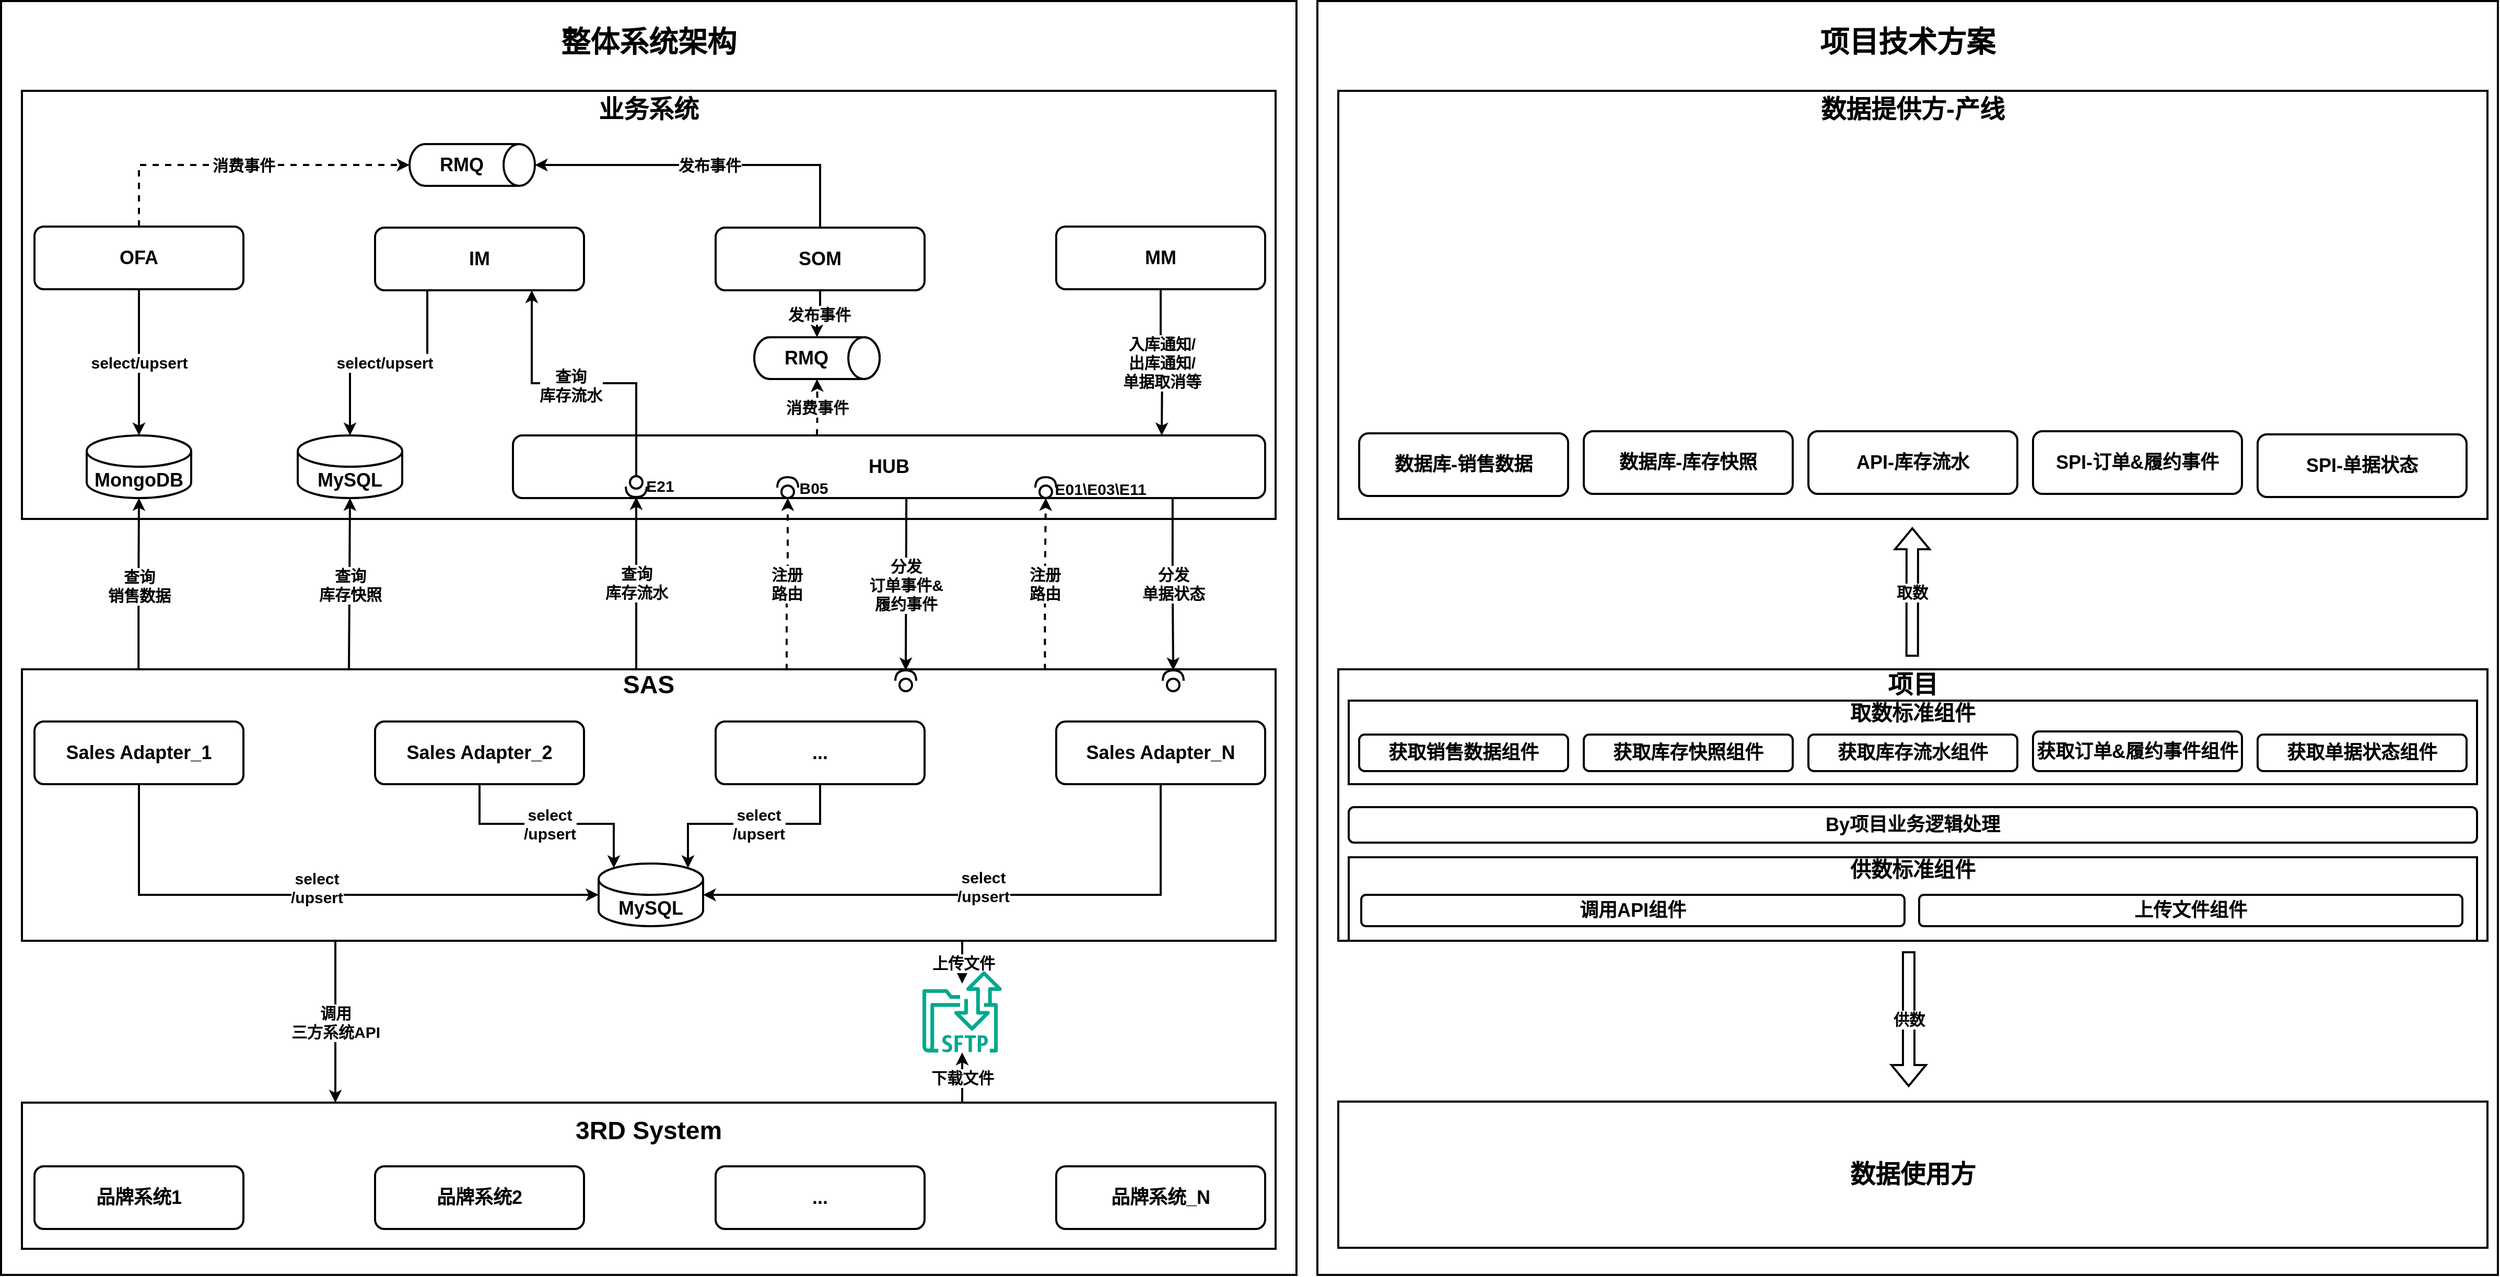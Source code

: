 <mxfile version="24.1.0" type="github">
  <diagram name="第 1 页" id="2zwWI6rYxvFrpTjRpGLl">
    <mxGraphModel dx="3695" dy="2677" grid="1" gridSize="10" guides="1" tooltips="1" connect="1" arrows="1" fold="1" page="1" pageScale="1" pageWidth="827" pageHeight="1169" math="0" shadow="0">
      <root>
        <mxCell id="0" />
        <mxCell id="1" parent="0" />
        <mxCell id="w1NT4D3f_hbIPWU9u6wB-99" value="&lt;div style=&quot;font-size: 28px;&quot;&gt;项目技术方案&lt;/div&gt;&lt;div style=&quot;font-size: 28px;&quot;&gt;&lt;br style=&quot;font-size: 28px;&quot;&gt;&lt;/div&gt;&lt;div style=&quot;font-size: 28px;&quot;&gt;&lt;br style=&quot;font-size: 28px;&quot;&gt;&lt;/div&gt;&lt;div style=&quot;font-size: 28px;&quot;&gt;&lt;br style=&quot;font-size: 28px;&quot;&gt;&lt;/div&gt;&lt;div style=&quot;font-size: 28px;&quot;&gt;&lt;br style=&quot;font-size: 28px;&quot;&gt;&lt;/div&gt;&lt;div style=&quot;font-size: 28px;&quot;&gt;&lt;br style=&quot;font-size: 28px;&quot;&gt;&lt;/div&gt;&lt;div style=&quot;font-size: 28px;&quot;&gt;&lt;br style=&quot;font-size: 28px;&quot;&gt;&lt;/div&gt;&lt;div style=&quot;font-size: 28px;&quot;&gt;&lt;br style=&quot;font-size: 28px;&quot;&gt;&lt;/div&gt;&lt;div style=&quot;font-size: 28px;&quot;&gt;&lt;br style=&quot;font-size: 28px;&quot;&gt;&lt;/div&gt;&lt;div style=&quot;font-size: 28px;&quot;&gt;&lt;br style=&quot;font-size: 28px;&quot;&gt;&lt;/div&gt;&lt;div style=&quot;font-size: 28px;&quot;&gt;&lt;br style=&quot;font-size: 28px;&quot;&gt;&lt;/div&gt;&lt;div style=&quot;font-size: 28px;&quot;&gt;&lt;br style=&quot;font-size: 28px;&quot;&gt;&lt;/div&gt;&lt;div style=&quot;font-size: 28px;&quot;&gt;&lt;br style=&quot;font-size: 28px;&quot;&gt;&lt;/div&gt;&lt;div style=&quot;font-size: 28px;&quot;&gt;&lt;br style=&quot;font-size: 28px;&quot;&gt;&lt;/div&gt;&lt;div style=&quot;font-size: 28px;&quot;&gt;&lt;br style=&quot;font-size: 28px;&quot;&gt;&lt;/div&gt;&lt;div style=&quot;font-size: 28px;&quot;&gt;&lt;br style=&quot;font-size: 28px;&quot;&gt;&lt;/div&gt;&lt;div style=&quot;font-size: 28px;&quot;&gt;&lt;br style=&quot;font-size: 28px;&quot;&gt;&lt;/div&gt;&lt;div style=&quot;font-size: 28px;&quot;&gt;&lt;br style=&quot;font-size: 28px;&quot;&gt;&lt;/div&gt;&lt;div style=&quot;font-size: 28px;&quot;&gt;&lt;br style=&quot;font-size: 28px;&quot;&gt;&lt;/div&gt;&lt;div style=&quot;font-size: 28px;&quot;&gt;&lt;br style=&quot;font-size: 28px;&quot;&gt;&lt;/div&gt;&lt;div style=&quot;font-size: 28px;&quot;&gt;&lt;br style=&quot;font-size: 28px;&quot;&gt;&lt;/div&gt;&lt;div style=&quot;font-size: 28px;&quot;&gt;&lt;br style=&quot;font-size: 28px;&quot;&gt;&lt;/div&gt;&lt;div style=&quot;font-size: 28px;&quot;&gt;&lt;br style=&quot;font-size: 28px;&quot;&gt;&lt;/div&gt;&lt;div style=&quot;font-size: 28px;&quot;&gt;&lt;br style=&quot;font-size: 28px;&quot;&gt;&lt;/div&gt;&lt;div style=&quot;font-size: 28px;&quot;&gt;&lt;br style=&quot;font-size: 28px;&quot;&gt;&lt;/div&gt;&lt;div style=&quot;font-size: 28px;&quot;&gt;&lt;br style=&quot;font-size: 28px;&quot;&gt;&lt;/div&gt;&lt;div style=&quot;font-size: 28px;&quot;&gt;&lt;br style=&quot;font-size: 28px;&quot;&gt;&lt;/div&gt;&lt;div style=&quot;font-size: 28px;&quot;&gt;&lt;br style=&quot;font-size: 28px;&quot;&gt;&lt;/div&gt;&lt;div style=&quot;font-size: 28px;&quot;&gt;&lt;br style=&quot;font-size: 28px;&quot;&gt;&lt;/div&gt;&lt;div style=&quot;font-size: 28px;&quot;&gt;&lt;br style=&quot;font-size: 28px;&quot;&gt;&lt;/div&gt;&lt;div style=&quot;font-size: 28px;&quot;&gt;&lt;br&gt;&lt;/div&gt;&lt;div style=&quot;font-size: 28px;&quot;&gt;&lt;br&gt;&lt;/div&gt;&lt;div style=&quot;font-size: 28px;&quot;&gt;&lt;br&gt;&lt;/div&gt;&lt;div style=&quot;font-size: 28px;&quot;&gt;&lt;br&gt;&lt;/div&gt;&lt;div style=&quot;font-size: 28px;&quot;&gt;&lt;br style=&quot;font-size: 28px;&quot;&gt;&lt;/div&gt;" style="rounded=0;whiteSpace=wrap;html=1;strokeWidth=2;fontSize=28;fontStyle=1" vertex="1" parent="1">
          <mxGeometry x="1240" y="-200" width="1130" height="1220" as="geometry" />
        </mxCell>
        <mxCell id="w1NT4D3f_hbIPWU9u6wB-98" value="&lt;div style=&quot;font-size: 28px;&quot;&gt;整体系统架构&lt;/div&gt;&lt;div style=&quot;font-size: 28px;&quot;&gt;&lt;br style=&quot;font-size: 28px;&quot;&gt;&lt;/div&gt;&lt;div style=&quot;font-size: 28px;&quot;&gt;&lt;br style=&quot;font-size: 28px;&quot;&gt;&lt;/div&gt;&lt;div style=&quot;font-size: 28px;&quot;&gt;&lt;br style=&quot;font-size: 28px;&quot;&gt;&lt;/div&gt;&lt;div style=&quot;font-size: 28px;&quot;&gt;&lt;br style=&quot;font-size: 28px;&quot;&gt;&lt;/div&gt;&lt;div style=&quot;font-size: 28px;&quot;&gt;&lt;br style=&quot;font-size: 28px;&quot;&gt;&lt;/div&gt;&lt;div style=&quot;font-size: 28px;&quot;&gt;&lt;br style=&quot;font-size: 28px;&quot;&gt;&lt;/div&gt;&lt;div style=&quot;font-size: 28px;&quot;&gt;&lt;br style=&quot;font-size: 28px;&quot;&gt;&lt;/div&gt;&lt;div style=&quot;font-size: 28px;&quot;&gt;&lt;br style=&quot;font-size: 28px;&quot;&gt;&lt;/div&gt;&lt;div style=&quot;font-size: 28px;&quot;&gt;&lt;br style=&quot;font-size: 28px;&quot;&gt;&lt;/div&gt;&lt;div style=&quot;font-size: 28px;&quot;&gt;&lt;br style=&quot;font-size: 28px;&quot;&gt;&lt;/div&gt;&lt;div style=&quot;font-size: 28px;&quot;&gt;&lt;br style=&quot;font-size: 28px;&quot;&gt;&lt;/div&gt;&lt;div style=&quot;font-size: 28px;&quot;&gt;&lt;br style=&quot;font-size: 28px;&quot;&gt;&lt;/div&gt;&lt;div style=&quot;font-size: 28px;&quot;&gt;&lt;br style=&quot;font-size: 28px;&quot;&gt;&lt;/div&gt;&lt;div style=&quot;font-size: 28px;&quot;&gt;&lt;br style=&quot;font-size: 28px;&quot;&gt;&lt;/div&gt;&lt;div style=&quot;font-size: 28px;&quot;&gt;&lt;br style=&quot;font-size: 28px;&quot;&gt;&lt;/div&gt;&lt;div style=&quot;font-size: 28px;&quot;&gt;&lt;br style=&quot;font-size: 28px;&quot;&gt;&lt;/div&gt;&lt;div style=&quot;font-size: 28px;&quot;&gt;&lt;br style=&quot;font-size: 28px;&quot;&gt;&lt;/div&gt;&lt;div style=&quot;font-size: 28px;&quot;&gt;&lt;br style=&quot;font-size: 28px;&quot;&gt;&lt;/div&gt;&lt;div style=&quot;font-size: 28px;&quot;&gt;&lt;br style=&quot;font-size: 28px;&quot;&gt;&lt;/div&gt;&lt;div style=&quot;font-size: 28px;&quot;&gt;&lt;br style=&quot;font-size: 28px;&quot;&gt;&lt;/div&gt;&lt;div style=&quot;font-size: 28px;&quot;&gt;&lt;br style=&quot;font-size: 28px;&quot;&gt;&lt;/div&gt;&lt;div style=&quot;font-size: 28px;&quot;&gt;&lt;br style=&quot;font-size: 28px;&quot;&gt;&lt;/div&gt;&lt;div style=&quot;font-size: 28px;&quot;&gt;&lt;br style=&quot;font-size: 28px;&quot;&gt;&lt;/div&gt;&lt;div style=&quot;font-size: 28px;&quot;&gt;&lt;br style=&quot;font-size: 28px;&quot;&gt;&lt;/div&gt;&lt;div style=&quot;font-size: 28px;&quot;&gt;&lt;br style=&quot;font-size: 28px;&quot;&gt;&lt;/div&gt;&lt;div style=&quot;font-size: 28px;&quot;&gt;&lt;br style=&quot;font-size: 28px;&quot;&gt;&lt;/div&gt;&lt;div style=&quot;font-size: 28px;&quot;&gt;&lt;br style=&quot;font-size: 28px;&quot;&gt;&lt;/div&gt;&lt;div style=&quot;font-size: 28px;&quot;&gt;&lt;br style=&quot;font-size: 28px;&quot;&gt;&lt;/div&gt;&lt;div style=&quot;font-size: 28px;&quot;&gt;&lt;br style=&quot;font-size: 28px;&quot;&gt;&lt;/div&gt;&lt;div style=&quot;font-size: 28px;&quot;&gt;&lt;br style=&quot;font-size: 28px;&quot;&gt;&lt;/div&gt;&lt;div style=&quot;font-size: 28px;&quot;&gt;&lt;br style=&quot;font-size: 28px;&quot;&gt;&lt;/div&gt;&lt;div style=&quot;font-size: 28px;&quot;&gt;&lt;br style=&quot;font-size: 28px;&quot;&gt;&lt;/div&gt;&lt;div style=&quot;font-size: 28px;&quot;&gt;&lt;br style=&quot;font-size: 28px;&quot;&gt;&lt;/div&gt;&lt;div style=&quot;font-size: 28px;&quot;&gt;&lt;br style=&quot;font-size: 28px;&quot;&gt;&lt;/div&gt;" style="rounded=0;whiteSpace=wrap;html=1;strokeWidth=2;fontSize=28;fontStyle=1" vertex="1" parent="1">
          <mxGeometry x="-20" y="-200" width="1240" height="1220" as="geometry" />
        </mxCell>
        <mxCell id="w1NT4D3f_hbIPWU9u6wB-74" value="&lt;div style=&quot;font-size: 24px;&quot;&gt;项目&lt;/div&gt;&lt;div style=&quot;font-size: 24px;&quot;&gt;&lt;br&gt;&lt;/div&gt;&lt;div style=&quot;font-size: 24px;&quot;&gt;&lt;br&gt;&lt;/div&gt;&lt;div style=&quot;font-size: 24px;&quot;&gt;&lt;br&gt;&lt;/div&gt;&lt;div style=&quot;font-size: 24px;&quot;&gt;&lt;br&gt;&lt;/div&gt;&lt;div style=&quot;font-size: 24px;&quot;&gt;&lt;br&gt;&lt;/div&gt;&lt;div style=&quot;font-size: 24px;&quot;&gt;&lt;br&gt;&lt;/div&gt;&lt;div style=&quot;font-size: 24px;&quot;&gt;&lt;br&gt;&lt;/div&gt;&lt;div style=&quot;font-size: 24px;&quot;&gt;&lt;br&gt;&lt;/div&gt;" style="rounded=0;whiteSpace=wrap;html=1;strokeWidth=2;fontSize=24;fontStyle=1" vertex="1" parent="1">
          <mxGeometry x="1260" y="440" width="1100" height="260" as="geometry" />
        </mxCell>
        <mxCell id="w1NT4D3f_hbIPWU9u6wB-97" value="&lt;div&gt;&lt;font style=&quot;font-size: 20px;&quot;&gt;供数标准组件&lt;/font&gt;&lt;/div&gt;&lt;div&gt;&lt;font style=&quot;font-size: 20px;&quot;&gt;&lt;br&gt;&lt;/font&gt;&lt;/div&gt;&lt;div&gt;&lt;font style=&quot;font-size: 20px;&quot;&gt;&lt;br&gt;&lt;/font&gt;&lt;/div&gt;" style="rounded=0;whiteSpace=wrap;html=1;strokeWidth=2;fontSize=24;fontStyle=1" vertex="1" parent="1">
          <mxGeometry x="1270" y="620" width="1080" height="80" as="geometry" />
        </mxCell>
        <mxCell id="w1NT4D3f_hbIPWU9u6wB-94" value="&lt;div&gt;&lt;font style=&quot;font-size: 20px;&quot;&gt;取数标准组件&lt;/font&gt;&lt;/div&gt;&lt;div&gt;&lt;font style=&quot;font-size: 20px;&quot;&gt;&lt;br&gt;&lt;/font&gt;&lt;/div&gt;&lt;div&gt;&lt;font style=&quot;font-size: 20px;&quot;&gt;&lt;br&gt;&lt;/font&gt;&lt;/div&gt;" style="rounded=0;whiteSpace=wrap;html=1;strokeWidth=2;fontSize=24;fontStyle=1" vertex="1" parent="1">
          <mxGeometry x="1270" y="470" width="1080" height="80" as="geometry" />
        </mxCell>
        <mxCell id="w1NT4D3f_hbIPWU9u6wB-62" value="&lt;div style=&quot;font-size: 24px;&quot;&gt;业务系统&lt;br&gt;&lt;/div&gt;&lt;div style=&quot;font-size: 24px;&quot;&gt;&lt;br style=&quot;font-size: 24px;&quot;&gt;&lt;/div&gt;&lt;div style=&quot;font-size: 24px;&quot;&gt;&lt;br style=&quot;font-size: 24px;&quot;&gt;&lt;/div&gt;&lt;div style=&quot;font-size: 24px;&quot;&gt;&lt;br style=&quot;font-size: 24px;&quot;&gt;&lt;/div&gt;&lt;div style=&quot;font-size: 24px;&quot;&gt;&lt;br style=&quot;font-size: 24px;&quot;&gt;&lt;/div&gt;&lt;div style=&quot;font-size: 24px;&quot;&gt;&lt;br&gt;&lt;/div&gt;&lt;div style=&quot;font-size: 24px;&quot;&gt;&lt;br&gt;&lt;/div&gt;&lt;div style=&quot;font-size: 24px;&quot;&gt;&lt;br&gt;&lt;/div&gt;&lt;div style=&quot;font-size: 24px;&quot;&gt;&lt;br&gt;&lt;/div&gt;&lt;div style=&quot;font-size: 24px;&quot;&gt;&lt;br&gt;&lt;/div&gt;&lt;div style=&quot;font-size: 24px;&quot;&gt;&lt;br&gt;&lt;/div&gt;&lt;div style=&quot;font-size: 24px;&quot;&gt;&lt;br&gt;&lt;/div&gt;&lt;div style=&quot;font-size: 24px;&quot;&gt;&lt;br&gt;&lt;/div&gt;&lt;div style=&quot;font-size: 24px;&quot;&gt;&lt;br style=&quot;font-size: 24px;&quot;&gt;&lt;/div&gt;" style="rounded=0;whiteSpace=wrap;html=1;strokeWidth=2;fontSize=24;fontStyle=1" vertex="1" parent="1">
          <mxGeometry y="-114" width="1200" height="410" as="geometry" />
        </mxCell>
        <mxCell id="w1NT4D3f_hbIPWU9u6wB-49" value="下载文件" style="edgeStyle=orthogonalEdgeStyle;rounded=0;orthogonalLoop=1;jettySize=auto;html=1;exitX=0.75;exitY=0;exitDx=0;exitDy=0;fontSize=15;fontStyle=1;strokeWidth=2;" edge="1" parent="1" source="w1NT4D3f_hbIPWU9u6wB-44" target="w1NT4D3f_hbIPWU9u6wB-46">
          <mxGeometry relative="1" as="geometry" />
        </mxCell>
        <mxCell id="w1NT4D3f_hbIPWU9u6wB-44" value="&lt;div&gt;3RD System&lt;/div&gt;&lt;div&gt;&lt;br&gt;&lt;/div&gt;&lt;div&gt;&lt;br&gt;&lt;/div&gt;&lt;div&gt;&lt;br&gt;&lt;/div&gt;" style="rounded=0;whiteSpace=wrap;html=1;strokeWidth=2;fontSize=24;fontStyle=1" vertex="1" parent="1">
          <mxGeometry y="855" width="1200" height="140" as="geometry" />
        </mxCell>
        <mxCell id="w1NT4D3f_hbIPWU9u6wB-7" value="select/upsert" style="edgeStyle=orthogonalEdgeStyle;rounded=0;orthogonalLoop=1;jettySize=auto;html=1;exitX=0.5;exitY=1;exitDx=0;exitDy=0;fontSize=15;fontStyle=1;strokeWidth=2;" edge="1" parent="1" source="w1NT4D3f_hbIPWU9u6wB-2" target="w1NT4D3f_hbIPWU9u6wB-6">
          <mxGeometry relative="1" as="geometry" />
        </mxCell>
        <mxCell id="w1NT4D3f_hbIPWU9u6wB-2" value="OFA" style="rounded=1;whiteSpace=wrap;html=1;fontSize=18;fontStyle=1;strokeWidth=2;" vertex="1" parent="1">
          <mxGeometry x="12" y="16" width="200" height="60" as="geometry" />
        </mxCell>
        <mxCell id="w1NT4D3f_hbIPWU9u6wB-21" value="发布事件" style="edgeStyle=orthogonalEdgeStyle;rounded=0;orthogonalLoop=1;jettySize=auto;html=1;exitX=0.5;exitY=1;exitDx=0;exitDy=0;strokeWidth=2;fontSize=15;fontStyle=1" edge="1" parent="1" source="w1NT4D3f_hbIPWU9u6wB-3" target="w1NT4D3f_hbIPWU9u6wB-20">
          <mxGeometry relative="1" as="geometry" />
        </mxCell>
        <mxCell id="w1NT4D3f_hbIPWU9u6wB-26" value="发布事件" style="edgeStyle=orthogonalEdgeStyle;rounded=0;orthogonalLoop=1;jettySize=auto;html=1;exitX=0.5;exitY=0;exitDx=0;exitDy=0;fontSize=15;fontStyle=1;entryX=0.5;entryY=0;entryDx=0;entryDy=0;entryPerimeter=0;strokeWidth=2;" edge="1" parent="1" source="w1NT4D3f_hbIPWU9u6wB-3" target="w1NT4D3f_hbIPWU9u6wB-29">
          <mxGeometry relative="1" as="geometry" />
        </mxCell>
        <mxCell id="w1NT4D3f_hbIPWU9u6wB-3" value="SOM" style="rounded=1;whiteSpace=wrap;html=1;fontSize=18;fontStyle=1;strokeWidth=2;" vertex="1" parent="1">
          <mxGeometry x="664" y="17" width="200" height="60" as="geometry" />
        </mxCell>
        <mxCell id="w1NT4D3f_hbIPWU9u6wB-9" style="edgeStyle=orthogonalEdgeStyle;rounded=0;orthogonalLoop=1;jettySize=auto;html=1;exitX=0.25;exitY=1;exitDx=0;exitDy=0;strokeWidth=2;" edge="1" parent="1" source="w1NT4D3f_hbIPWU9u6wB-4" target="w1NT4D3f_hbIPWU9u6wB-8">
          <mxGeometry relative="1" as="geometry" />
        </mxCell>
        <mxCell id="w1NT4D3f_hbIPWU9u6wB-60" value="select/upsert" style="edgeLabel;html=1;align=center;verticalAlign=middle;resizable=0;points=[];fontSize=15;fontStyle=1" vertex="1" connectable="0" parent="w1NT4D3f_hbIPWU9u6wB-9">
          <mxGeometry x="0.036" y="-1" relative="1" as="geometry">
            <mxPoint as="offset" />
          </mxGeometry>
        </mxCell>
        <mxCell id="w1NT4D3f_hbIPWU9u6wB-4" value="IM" style="rounded=1;whiteSpace=wrap;html=1;fontSize=18;fontStyle=1;strokeWidth=2;" vertex="1" parent="1">
          <mxGeometry x="338" y="17" width="200" height="60" as="geometry" />
        </mxCell>
        <mxCell id="w1NT4D3f_hbIPWU9u6wB-15" value="&lt;div&gt;入库通知/&lt;/div&gt;&lt;div&gt;出库通知/&lt;/div&gt;&lt;div&gt;单据取消等&lt;/div&gt;" style="edgeStyle=orthogonalEdgeStyle;rounded=0;orthogonalLoop=1;jettySize=auto;html=1;exitX=0.5;exitY=1;exitDx=0;exitDy=0;fontSize=15;strokeWidth=2;fontStyle=1;" edge="1" parent="1" source="w1NT4D3f_hbIPWU9u6wB-5">
          <mxGeometry x="-0.002" relative="1" as="geometry">
            <mxPoint x="1091" y="216" as="targetPoint" />
            <mxPoint as="offset" />
          </mxGeometry>
        </mxCell>
        <mxCell id="w1NT4D3f_hbIPWU9u6wB-5" value="MM" style="rounded=1;whiteSpace=wrap;html=1;fontSize=18;fontStyle=1;strokeWidth=2;" vertex="1" parent="1">
          <mxGeometry x="990" y="16" width="200" height="60" as="geometry" />
        </mxCell>
        <mxCell id="w1NT4D3f_hbIPWU9u6wB-6" value="MongoDB" style="shape=cylinder3;whiteSpace=wrap;html=1;boundedLbl=1;backgroundOutline=1;size=15;strokeWidth=2;fontSize=18;fontStyle=1" vertex="1" parent="1">
          <mxGeometry x="62" y="216" width="100" height="60" as="geometry" />
        </mxCell>
        <mxCell id="w1NT4D3f_hbIPWU9u6wB-8" value="MySQL" style="shape=cylinder3;whiteSpace=wrap;html=1;boundedLbl=1;backgroundOutline=1;size=15;strokeWidth=2;fontSize=18;fontStyle=1" vertex="1" parent="1">
          <mxGeometry x="264" y="216" width="100" height="60" as="geometry" />
        </mxCell>
        <mxCell id="w1NT4D3f_hbIPWU9u6wB-11" value="&lt;div style=&quot;font-size: 15px;&quot;&gt;查询&lt;/div&gt;&lt;div style=&quot;font-size: 15px;&quot;&gt;销售数据&lt;/div&gt;" style="edgeStyle=orthogonalEdgeStyle;rounded=0;orthogonalLoop=1;jettySize=auto;html=1;exitX=0.093;exitY=0.014;exitDx=0;exitDy=0;exitPerimeter=0;strokeWidth=2;fontSize=15;fontStyle=1" edge="1" parent="1" source="w1NT4D3f_hbIPWU9u6wB-10" target="w1NT4D3f_hbIPWU9u6wB-6">
          <mxGeometry relative="1" as="geometry" />
        </mxCell>
        <mxCell id="w1NT4D3f_hbIPWU9u6wB-47" value="&lt;div&gt;调用&lt;/div&gt;&lt;div&gt;三方系统API&lt;br&gt;&lt;/div&gt;" style="edgeStyle=orthogonalEdgeStyle;rounded=0;orthogonalLoop=1;jettySize=auto;html=1;exitX=0.25;exitY=1;exitDx=0;exitDy=0;entryX=0.25;entryY=0;entryDx=0;entryDy=0;fontSize=15;fontStyle=1;strokeWidth=2;" edge="1" parent="1" source="w1NT4D3f_hbIPWU9u6wB-10" target="w1NT4D3f_hbIPWU9u6wB-44">
          <mxGeometry relative="1" as="geometry" />
        </mxCell>
        <mxCell id="w1NT4D3f_hbIPWU9u6wB-48" value="上传文件" style="edgeStyle=orthogonalEdgeStyle;rounded=0;orthogonalLoop=1;jettySize=auto;html=1;exitX=0.75;exitY=1;exitDx=0;exitDy=0;fontSize=15;fontStyle=1;strokeWidth=2;" edge="1" parent="1" source="w1NT4D3f_hbIPWU9u6wB-10">
          <mxGeometry relative="1" as="geometry">
            <mxPoint x="900.0" y="741.032" as="targetPoint" />
          </mxGeometry>
        </mxCell>
        <mxCell id="w1NT4D3f_hbIPWU9u6wB-10" value="&lt;div&gt;&lt;br&gt;&lt;/div&gt;&lt;div&gt;SAS&lt;/div&gt;&lt;div&gt;&lt;br&gt;&lt;/div&gt;&lt;div&gt;&lt;br&gt;&lt;/div&gt;&lt;div&gt;&lt;br&gt;&lt;/div&gt;&lt;div&gt;&lt;br&gt;&lt;/div&gt;&lt;div&gt;&lt;br&gt;&lt;/div&gt;&lt;div&gt;&lt;br&gt;&lt;/div&gt;&lt;div&gt;&lt;br&gt;&lt;/div&gt;&lt;div&gt;&lt;br&gt;&lt;/div&gt;&lt;div&gt;&lt;br&gt;&lt;/div&gt;" style="rounded=0;whiteSpace=wrap;html=1;strokeWidth=2;fontSize=24;fontStyle=1" vertex="1" parent="1">
          <mxGeometry y="440" width="1200" height="260" as="geometry" />
        </mxCell>
        <mxCell id="w1NT4D3f_hbIPWU9u6wB-12" value="&lt;div&gt;查询&lt;/div&gt;&lt;div&gt;库存快照&lt;/div&gt;" style="edgeStyle=orthogonalEdgeStyle;rounded=0;orthogonalLoop=1;jettySize=auto;html=1;entryX=0.5;entryY=1;entryDx=0;entryDy=0;entryPerimeter=0;strokeWidth=2;fontSize=15;fontStyle=1" edge="1" parent="1" target="w1NT4D3f_hbIPWU9u6wB-8">
          <mxGeometry relative="1" as="geometry">
            <mxPoint x="313" y="441" as="sourcePoint" />
          </mxGeometry>
        </mxCell>
        <mxCell id="w1NT4D3f_hbIPWU9u6wB-14" value="HUB" style="rounded=1;whiteSpace=wrap;html=1;fontSize=18;fontStyle=1;strokeWidth=2;" vertex="1" parent="1">
          <mxGeometry x="470" y="216" width="720" height="60" as="geometry" />
        </mxCell>
        <mxCell id="w1NT4D3f_hbIPWU9u6wB-16" value="&lt;div&gt;分发&lt;/div&gt;&lt;div&gt;订单事件&amp;amp;&lt;/div&gt;&lt;div&gt;履约事件&lt;br&gt;&lt;/div&gt;" style="rounded=0;orthogonalLoop=1;jettySize=auto;html=1;exitX=0.523;exitY=1.012;exitDx=0;exitDy=0;entryX=1;entryY=0.5;entryDx=0;entryDy=0;entryPerimeter=0;strokeWidth=2;fontSize=15;fontStyle=1;exitPerimeter=0;" edge="1" parent="1" source="w1NT4D3f_hbIPWU9u6wB-14" target="w1NT4D3f_hbIPWU9u6wB-37">
          <mxGeometry relative="1" as="geometry">
            <mxPoint x="846.16" y="320.78" as="sourcePoint" />
            <mxPoint x="850" y="440" as="targetPoint" />
          </mxGeometry>
        </mxCell>
        <mxCell id="w1NT4D3f_hbIPWU9u6wB-19" value="&lt;div&gt;分发&lt;/div&gt;&lt;div&gt;单据状态&lt;/div&gt;" style="edgeStyle=orthogonalEdgeStyle;rounded=0;orthogonalLoop=1;jettySize=auto;html=1;exitX=0.877;exitY=1;exitDx=0;exitDy=0;entryX=1;entryY=0.5;entryDx=0;entryDy=0;entryPerimeter=0;fontSize=15;fontStyle=1;strokeWidth=2;exitPerimeter=0;" edge="1" parent="1" source="w1NT4D3f_hbIPWU9u6wB-14" target="w1NT4D3f_hbIPWU9u6wB-38">
          <mxGeometry relative="1" as="geometry" />
        </mxCell>
        <mxCell id="w1NT4D3f_hbIPWU9u6wB-20" value="" style="shape=cylinder3;whiteSpace=wrap;html=1;boundedLbl=1;backgroundOutline=1;size=15;rotation=90;fontSize=18;strokeWidth=2;" vertex="1" parent="1">
          <mxGeometry x="741" y="82" width="40" height="120" as="geometry" />
        </mxCell>
        <mxCell id="w1NT4D3f_hbIPWU9u6wB-22" value="消费事件" style="edgeStyle=orthogonalEdgeStyle;rounded=0;orthogonalLoop=1;jettySize=auto;html=1;entryX=1;entryY=0.5;entryDx=0;entryDy=0;entryPerimeter=0;strokeWidth=2;dashed=1;fontSize=15;fontStyle=1" edge="1" parent="1" target="w1NT4D3f_hbIPWU9u6wB-20">
          <mxGeometry relative="1" as="geometry">
            <mxPoint x="761" y="216" as="sourcePoint" />
          </mxGeometry>
        </mxCell>
        <mxCell id="w1NT4D3f_hbIPWU9u6wB-25" value="RMQ" style="text;html=1;align=center;verticalAlign=middle;whiteSpace=wrap;rounded=0;fontSize=18;fontStyle=1" vertex="1" parent="1">
          <mxGeometry x="721" y="127" width="60" height="30" as="geometry" />
        </mxCell>
        <mxCell id="w1NT4D3f_hbIPWU9u6wB-27" value="" style="shape=cylinder3;whiteSpace=wrap;html=1;boundedLbl=1;backgroundOutline=1;size=15;rotation=90;fontSize=18;strokeWidth=2;" vertex="1" parent="1">
          <mxGeometry x="741" y="82" width="40" height="120" as="geometry" />
        </mxCell>
        <mxCell id="w1NT4D3f_hbIPWU9u6wB-28" value="RMQ" style="text;html=1;align=center;verticalAlign=middle;whiteSpace=wrap;rounded=0;fontSize=18;fontStyle=1" vertex="1" parent="1">
          <mxGeometry x="721" y="127" width="60" height="30" as="geometry" />
        </mxCell>
        <mxCell id="w1NT4D3f_hbIPWU9u6wB-29" value="" style="shape=cylinder3;whiteSpace=wrap;html=1;boundedLbl=1;backgroundOutline=1;size=15;rotation=90;fontSize=18;strokeWidth=2;" vertex="1" parent="1">
          <mxGeometry x="411" y="-103" width="40" height="120" as="geometry" />
        </mxCell>
        <mxCell id="w1NT4D3f_hbIPWU9u6wB-30" value="RMQ" style="text;html=1;align=center;verticalAlign=middle;whiteSpace=wrap;rounded=0;fontSize=18;fontStyle=1" vertex="1" parent="1">
          <mxGeometry x="391" y="-58" width="60" height="30" as="geometry" />
        </mxCell>
        <mxCell id="w1NT4D3f_hbIPWU9u6wB-31" value="消费事件" style="edgeStyle=orthogonalEdgeStyle;rounded=0;orthogonalLoop=1;jettySize=auto;html=1;exitX=0.5;exitY=0;exitDx=0;exitDy=0;entryX=0.5;entryY=1;entryDx=0;entryDy=0;entryPerimeter=0;fontSize=15;fontStyle=1;strokeWidth=2;dashed=1;" edge="1" parent="1" source="w1NT4D3f_hbIPWU9u6wB-2" target="w1NT4D3f_hbIPWU9u6wB-29">
          <mxGeometry relative="1" as="geometry">
            <mxPoint x="151" y="-43" as="targetPoint" />
          </mxGeometry>
        </mxCell>
        <mxCell id="w1NT4D3f_hbIPWU9u6wB-35" value="" style="shape=providedRequiredInterface;html=1;verticalLabelPosition=bottom;sketch=0;rotation=90;strokeWidth=2;fontSize=15;fontStyle=1;direction=east;" vertex="1" parent="1">
          <mxGeometry x="578" y="255" width="20" height="20" as="geometry" />
        </mxCell>
        <mxCell id="w1NT4D3f_hbIPWU9u6wB-33" value="&lt;div style=&quot;font-size: 15px;&quot;&gt;查询&lt;/div&gt;&lt;div style=&quot;font-size: 15px;&quot;&gt;库存流水&lt;/div&gt;" style="edgeStyle=orthogonalEdgeStyle;rounded=0;orthogonalLoop=1;jettySize=auto;html=1;exitX=0;exitY=0.5;exitDx=0;exitDy=0;entryX=0.75;entryY=1;entryDx=0;entryDy=0;exitPerimeter=0;strokeWidth=2;fontSize=15;fontStyle=1" edge="1" parent="1" source="w1NT4D3f_hbIPWU9u6wB-35" target="w1NT4D3f_hbIPWU9u6wB-4">
          <mxGeometry x="0.098" y="2" relative="1" as="geometry">
            <mxPoint as="offset" />
          </mxGeometry>
        </mxCell>
        <mxCell id="w1NT4D3f_hbIPWU9u6wB-36" value="&lt;div&gt;查询&lt;/div&gt;&lt;div&gt;库存流水&lt;br&gt;&lt;/div&gt;" style="edgeStyle=orthogonalEdgeStyle;rounded=0;orthogonalLoop=1;jettySize=auto;html=1;exitX=0.49;exitY=-0.001;exitDx=0;exitDy=0;entryX=1;entryY=0.5;entryDx=0;entryDy=0;entryPerimeter=0;exitPerimeter=0;strokeWidth=2;fontSize=15;fontStyle=1" edge="1" parent="1" source="w1NT4D3f_hbIPWU9u6wB-10" target="w1NT4D3f_hbIPWU9u6wB-35">
          <mxGeometry relative="1" as="geometry" />
        </mxCell>
        <mxCell id="w1NT4D3f_hbIPWU9u6wB-37" value="" style="shape=providedRequiredInterface;html=1;verticalLabelPosition=bottom;sketch=0;rotation=-90;strokeWidth=2;" vertex="1" parent="1">
          <mxGeometry x="836" y="441" width="20" height="20" as="geometry" />
        </mxCell>
        <mxCell id="w1NT4D3f_hbIPWU9u6wB-38" value="" style="shape=providedRequiredInterface;html=1;verticalLabelPosition=bottom;sketch=0;rotation=-90;strokeWidth=2;" vertex="1" parent="1">
          <mxGeometry x="1092" y="441" width="20" height="20" as="geometry" />
        </mxCell>
        <mxCell id="w1NT4D3f_hbIPWU9u6wB-39" value="品牌系统1" style="rounded=1;whiteSpace=wrap;html=1;strokeWidth=2;fontSize=18;fontStyle=1;flipH=0;" vertex="1" parent="1">
          <mxGeometry x="12" y="916" width="200" height="60" as="geometry" />
        </mxCell>
        <mxCell id="w1NT4D3f_hbIPWU9u6wB-40" value="品牌系统2" style="rounded=1;whiteSpace=wrap;html=1;strokeWidth=2;fontSize=18;fontStyle=1;flipH=0;" vertex="1" parent="1">
          <mxGeometry x="338" y="916" width="200" height="60" as="geometry" />
        </mxCell>
        <mxCell id="w1NT4D3f_hbIPWU9u6wB-41" value="..." style="rounded=1;whiteSpace=wrap;html=1;strokeWidth=2;fontSize=18;fontStyle=1;flipH=0;" vertex="1" parent="1">
          <mxGeometry x="664" y="916" width="200" height="60" as="geometry" />
        </mxCell>
        <mxCell id="w1NT4D3f_hbIPWU9u6wB-42" value="品牌系统_N" style="rounded=1;whiteSpace=wrap;html=1;strokeWidth=2;fontSize=18;fontStyle=1;flipH=0;" vertex="1" parent="1">
          <mxGeometry x="990" y="916" width="200" height="60" as="geometry" />
        </mxCell>
        <mxCell id="w1NT4D3f_hbIPWU9u6wB-46" value="" style="sketch=0;outlineConnect=0;fontColor=#232F3E;gradientColor=none;fillColor=#01A88D;strokeColor=none;dashed=0;verticalLabelPosition=bottom;verticalAlign=top;align=center;html=1;fontSize=12;fontStyle=0;aspect=fixed;shape=mxgraph.aws4.transfer_for_sftp_resource;" vertex="1" parent="1">
          <mxGeometry x="862" y="729" width="76" height="78" as="geometry" />
        </mxCell>
        <mxCell id="w1NT4D3f_hbIPWU9u6wB-50" value="Sales Adapter_1" style="rounded=1;whiteSpace=wrap;html=1;strokeWidth=2;fontSize=18;fontStyle=1;flipH=0;" vertex="1" parent="1">
          <mxGeometry x="12" y="490" width="200" height="60" as="geometry" />
        </mxCell>
        <mxCell id="w1NT4D3f_hbIPWU9u6wB-51" value="Sales Adapter_2" style="rounded=1;whiteSpace=wrap;html=1;strokeWidth=2;fontSize=18;fontStyle=1;flipH=0;" vertex="1" parent="1">
          <mxGeometry x="338" y="490" width="200" height="60" as="geometry" />
        </mxCell>
        <mxCell id="w1NT4D3f_hbIPWU9u6wB-52" value="..." style="rounded=1;whiteSpace=wrap;html=1;strokeWidth=2;fontSize=18;fontStyle=1;flipH=0;" vertex="1" parent="1">
          <mxGeometry x="664" y="490" width="200" height="60" as="geometry" />
        </mxCell>
        <mxCell id="w1NT4D3f_hbIPWU9u6wB-53" value="Sales Adapter_N" style="rounded=1;whiteSpace=wrap;html=1;strokeWidth=2;fontSize=18;fontStyle=1;flipH=0;" vertex="1" parent="1">
          <mxGeometry x="990" y="490" width="200" height="60" as="geometry" />
        </mxCell>
        <mxCell id="w1NT4D3f_hbIPWU9u6wB-55" value="MySQL" style="shape=cylinder3;whiteSpace=wrap;html=1;boundedLbl=1;backgroundOutline=1;size=15;strokeWidth=2;fontSize=18;fontStyle=1" vertex="1" parent="1">
          <mxGeometry x="552" y="626" width="100" height="60" as="geometry" />
        </mxCell>
        <mxCell id="w1NT4D3f_hbIPWU9u6wB-56" value="select&lt;div&gt;/upsert&lt;/div&gt;" style="edgeStyle=orthogonalEdgeStyle;rounded=0;orthogonalLoop=1;jettySize=auto;html=1;exitX=0.5;exitY=1;exitDx=0;exitDy=0;entryX=0;entryY=0.5;entryDx=0;entryDy=0;entryPerimeter=0;fontSize=15;fontStyle=1;strokeWidth=2;" edge="1" parent="1" source="w1NT4D3f_hbIPWU9u6wB-50" target="w1NT4D3f_hbIPWU9u6wB-55">
          <mxGeometry x="0.009" y="7" relative="1" as="geometry">
            <mxPoint as="offset" />
          </mxGeometry>
        </mxCell>
        <mxCell id="w1NT4D3f_hbIPWU9u6wB-57" value="&lt;br&gt;&lt;div&gt;select&lt;/div&gt;&lt;div&gt;/upsert&lt;/div&gt;" style="edgeStyle=orthogonalEdgeStyle;rounded=0;orthogonalLoop=1;jettySize=auto;html=1;exitX=0.5;exitY=1;exitDx=0;exitDy=0;entryX=1;entryY=0.5;entryDx=0;entryDy=0;entryPerimeter=0;fontSize=15;fontStyle=1;strokeWidth=2;" edge="1" parent="1" source="w1NT4D3f_hbIPWU9u6wB-53" target="w1NT4D3f_hbIPWU9u6wB-55">
          <mxGeometry x="0.015" y="-17" relative="1" as="geometry">
            <mxPoint as="offset" />
          </mxGeometry>
        </mxCell>
        <mxCell id="w1NT4D3f_hbIPWU9u6wB-58" value="select&lt;div&gt;/upsert&lt;/div&gt;" style="edgeStyle=orthogonalEdgeStyle;rounded=0;orthogonalLoop=1;jettySize=auto;html=1;exitX=0.5;exitY=1;exitDx=0;exitDy=0;entryX=0.855;entryY=0;entryDx=0;entryDy=4.35;entryPerimeter=0;fontSize=15;fontStyle=1;strokeWidth=2;" edge="1" parent="1" source="w1NT4D3f_hbIPWU9u6wB-52" target="w1NT4D3f_hbIPWU9u6wB-55">
          <mxGeometry x="-0.058" relative="1" as="geometry">
            <mxPoint as="offset" />
          </mxGeometry>
        </mxCell>
        <mxCell id="w1NT4D3f_hbIPWU9u6wB-59" value="select&lt;div&gt;/upsert&lt;/div&gt;" style="edgeStyle=orthogonalEdgeStyle;rounded=0;orthogonalLoop=1;jettySize=auto;html=1;exitX=0.5;exitY=1;exitDx=0;exitDy=0;entryX=0.145;entryY=0;entryDx=0;entryDy=4.35;entryPerimeter=0;fontSize=15;fontStyle=1;strokeWidth=2;" edge="1" parent="1" source="w1NT4D3f_hbIPWU9u6wB-51" target="w1NT4D3f_hbIPWU9u6wB-55">
          <mxGeometry x="0.001" relative="1" as="geometry">
            <mxPoint as="offset" />
          </mxGeometry>
        </mxCell>
        <mxCell id="w1NT4D3f_hbIPWU9u6wB-63" value="" style="shape=providedRequiredInterface;html=1;verticalLabelPosition=bottom;sketch=0;rotation=-90;strokeWidth=2;fontSize=15;fontStyle=1" vertex="1" parent="1">
          <mxGeometry x="723" y="256" width="20" height="20" as="geometry" />
        </mxCell>
        <mxCell id="w1NT4D3f_hbIPWU9u6wB-17" value="&lt;div style=&quot;font-size: 15px;&quot;&gt;注册&lt;/div&gt;&lt;div style=&quot;font-size: 15px;&quot;&gt;路由&lt;br style=&quot;font-size: 15px;&quot;&gt;&lt;/div&gt;" style="edgeStyle=orthogonalEdgeStyle;rounded=0;orthogonalLoop=1;jettySize=auto;html=1;strokeWidth=2;fontSize=15;fontStyle=1;dashed=1;entryX=0;entryY=0.5;entryDx=0;entryDy=0;entryPerimeter=0;exitX=0.61;exitY=0.003;exitDx=0;exitDy=0;exitPerimeter=0;" edge="1" parent="1" source="w1NT4D3f_hbIPWU9u6wB-10" target="w1NT4D3f_hbIPWU9u6wB-63">
          <mxGeometry x="0.001" relative="1" as="geometry">
            <mxPoint x="602" y="440.36" as="sourcePoint" />
            <mxPoint x="601.668" y="320.8" as="targetPoint" />
            <mxPoint as="offset" />
          </mxGeometry>
        </mxCell>
        <mxCell id="w1NT4D3f_hbIPWU9u6wB-64" value="" style="shape=providedRequiredInterface;html=1;verticalLabelPosition=bottom;sketch=0;rotation=-90;strokeWidth=2;fontSize=15;fontStyle=1" vertex="1" parent="1">
          <mxGeometry x="970" y="256" width="20" height="20" as="geometry" />
        </mxCell>
        <mxCell id="w1NT4D3f_hbIPWU9u6wB-18" value="&lt;div&gt;注册&lt;/div&gt;&lt;div&gt;路由&lt;br&gt;&lt;/div&gt;" style="edgeStyle=orthogonalEdgeStyle;rounded=0;orthogonalLoop=1;jettySize=auto;html=1;exitX=0.816;exitY=0.003;exitDx=0;exitDy=0;exitPerimeter=0;fontSize=15;fontStyle=1;strokeWidth=2;dashed=1;entryX=0;entryY=0.5;entryDx=0;entryDy=0;entryPerimeter=0;" edge="1" parent="1" source="w1NT4D3f_hbIPWU9u6wB-10" target="w1NT4D3f_hbIPWU9u6wB-64">
          <mxGeometry relative="1" as="geometry">
            <mxPoint x="876" y="340" as="targetPoint" />
          </mxGeometry>
        </mxCell>
        <mxCell id="w1NT4D3f_hbIPWU9u6wB-65" value="E21" style="text;html=1;align=center;verticalAlign=middle;whiteSpace=wrap;rounded=0;fontSize=15;fontStyle=1" vertex="1" parent="1">
          <mxGeometry x="596" y="256" width="30" height="16" as="geometry" />
        </mxCell>
        <mxCell id="w1NT4D3f_hbIPWU9u6wB-66" value="B05" style="text;html=1;align=center;verticalAlign=middle;whiteSpace=wrap;rounded=0;fontSize=15;fontStyle=1" vertex="1" parent="1">
          <mxGeometry x="743" y="258" width="30" height="16" as="geometry" />
        </mxCell>
        <mxCell id="w1NT4D3f_hbIPWU9u6wB-68" value="&lt;div&gt;E01\E03\E11&lt;br&gt;&lt;/div&gt;" style="text;html=1;align=center;verticalAlign=middle;whiteSpace=wrap;rounded=0;fontSize=15;fontStyle=1" vertex="1" parent="1">
          <mxGeometry x="1000" y="259" width="65" height="16" as="geometry" />
        </mxCell>
        <mxCell id="w1NT4D3f_hbIPWU9u6wB-71" value="&lt;div&gt;数据提供方-产线&lt;/div&gt;&lt;div&gt;&lt;br&gt;&lt;/div&gt;&lt;div&gt;&lt;br&gt;&lt;/div&gt;&lt;div&gt;&lt;br&gt;&lt;/div&gt;&lt;div&gt;&lt;br&gt;&lt;/div&gt;&lt;div&gt;&lt;br&gt;&lt;/div&gt;&lt;div&gt;&lt;br&gt;&lt;/div&gt;&lt;div&gt;&lt;br&gt;&lt;/div&gt;&lt;div&gt;&lt;br&gt;&lt;/div&gt;&lt;div&gt;&lt;br&gt;&lt;/div&gt;&lt;div&gt;&lt;br&gt;&lt;/div&gt;&lt;div&gt;&lt;br&gt;&lt;/div&gt;&lt;div&gt;&lt;br&gt;&lt;/div&gt;&lt;div&gt;&lt;br&gt;&lt;/div&gt;" style="rounded=0;whiteSpace=wrap;html=1;strokeWidth=2;fontSize=24;fontStyle=1" vertex="1" parent="1">
          <mxGeometry x="1260" y="-114" width="1100" height="410" as="geometry" />
        </mxCell>
        <mxCell id="w1NT4D3f_hbIPWU9u6wB-72" value="&lt;div&gt;数据库-销售数据&lt;/div&gt;" style="rounded=1;whiteSpace=wrap;html=1;fontSize=18;fontStyle=1;strokeWidth=2;" vertex="1" parent="1">
          <mxGeometry x="1280" y="214" width="200" height="60" as="geometry" />
        </mxCell>
        <mxCell id="w1NT4D3f_hbIPWU9u6wB-75" value="&lt;div&gt;数据使用方&lt;/div&gt;" style="rounded=0;whiteSpace=wrap;html=1;strokeWidth=2;fontSize=24;fontStyle=1" vertex="1" parent="1">
          <mxGeometry x="1260" y="854" width="1100" height="140" as="geometry" />
        </mxCell>
        <mxCell id="w1NT4D3f_hbIPWU9u6wB-76" value="&lt;div&gt;数据库-库存快照&lt;/div&gt;" style="rounded=1;whiteSpace=wrap;html=1;fontSize=18;fontStyle=1;strokeWidth=2;" vertex="1" parent="1">
          <mxGeometry x="1495" y="212" width="200" height="60" as="geometry" />
        </mxCell>
        <mxCell id="w1NT4D3f_hbIPWU9u6wB-77" value="&lt;div&gt;API-库存流水&lt;br&gt;&lt;/div&gt;" style="rounded=1;whiteSpace=wrap;html=1;fontSize=18;fontStyle=1;strokeWidth=2;" vertex="1" parent="1">
          <mxGeometry x="1710" y="212" width="200" height="60" as="geometry" />
        </mxCell>
        <mxCell id="w1NT4D3f_hbIPWU9u6wB-78" value="&lt;div&gt;SPI-订单&amp;amp;履约事件&lt;br&gt;&lt;/div&gt;" style="rounded=1;whiteSpace=wrap;html=1;fontSize=18;fontStyle=1;strokeWidth=2;" vertex="1" parent="1">
          <mxGeometry x="1925" y="212" width="200" height="60" as="geometry" />
        </mxCell>
        <mxCell id="w1NT4D3f_hbIPWU9u6wB-79" value="&lt;div&gt;SPI-单据状态&lt;br&gt;&lt;/div&gt;" style="rounded=1;whiteSpace=wrap;html=1;fontSize=18;fontStyle=1;strokeWidth=2;" vertex="1" parent="1">
          <mxGeometry x="2140" y="215" width="200" height="60" as="geometry" />
        </mxCell>
        <mxCell id="w1NT4D3f_hbIPWU9u6wB-80" value="取数" style="shape=flexArrow;endArrow=classic;html=1;rounded=0;strokeWidth=2;fontSize=15;fontStyle=1" edge="1" parent="1">
          <mxGeometry width="50" height="50" relative="1" as="geometry">
            <mxPoint x="1809.37" y="428" as="sourcePoint" />
            <mxPoint x="1809.46" y="304" as="targetPoint" />
          </mxGeometry>
        </mxCell>
        <mxCell id="w1NT4D3f_hbIPWU9u6wB-83" value="&lt;div&gt;获取销售数据组件&lt;/div&gt;" style="rounded=1;whiteSpace=wrap;html=1;fontSize=18;fontStyle=1;strokeWidth=2;" vertex="1" parent="1">
          <mxGeometry x="1280" y="502.5" width="200" height="35" as="geometry" />
        </mxCell>
        <mxCell id="w1NT4D3f_hbIPWU9u6wB-84" value="&lt;div&gt;获取库存快照组件&lt;/div&gt;" style="rounded=1;whiteSpace=wrap;html=1;fontSize=18;fontStyle=1;strokeWidth=2;" vertex="1" parent="1">
          <mxGeometry x="1495" y="502.5" width="200" height="35" as="geometry" />
        </mxCell>
        <mxCell id="w1NT4D3f_hbIPWU9u6wB-85" value="&lt;div&gt;获取库存流水组件&lt;br&gt;&lt;/div&gt;" style="rounded=1;whiteSpace=wrap;html=1;fontSize=18;fontStyle=1;strokeWidth=2;" vertex="1" parent="1">
          <mxGeometry x="1710" y="502.5" width="200" height="35" as="geometry" />
        </mxCell>
        <mxCell id="w1NT4D3f_hbIPWU9u6wB-87" value="&lt;div&gt;获取单据状态组件&lt;br&gt;&lt;/div&gt;" style="rounded=1;whiteSpace=wrap;html=1;fontSize=18;fontStyle=1;strokeWidth=2;" vertex="1" parent="1">
          <mxGeometry x="2140" y="502.5" width="200" height="35" as="geometry" />
        </mxCell>
        <mxCell id="w1NT4D3f_hbIPWU9u6wB-88" value="By项目业务逻辑处理" style="rounded=1;whiteSpace=wrap;html=1;fontSize=18;fontStyle=1;strokeWidth=2;" vertex="1" parent="1">
          <mxGeometry x="1270" y="572" width="1080" height="34" as="geometry" />
        </mxCell>
        <mxCell id="w1NT4D3f_hbIPWU9u6wB-89" value="调用API组件" style="rounded=1;whiteSpace=wrap;html=1;fontSize=18;fontStyle=1;strokeWidth=2;" vertex="1" parent="1">
          <mxGeometry x="1282" y="656" width="520" height="30" as="geometry" />
        </mxCell>
        <mxCell id="w1NT4D3f_hbIPWU9u6wB-90" value="上传文件组件" style="rounded=1;whiteSpace=wrap;html=1;fontSize=18;fontStyle=1;strokeWidth=2;" vertex="1" parent="1">
          <mxGeometry x="1816" y="656" width="520" height="30" as="geometry" />
        </mxCell>
        <mxCell id="w1NT4D3f_hbIPWU9u6wB-91" value="获取订单&amp;amp;履约事件组件" style="rounded=1;whiteSpace=wrap;html=1;fontSize=18;fontStyle=1;strokeWidth=2;" vertex="1" parent="1">
          <mxGeometry x="1925" y="499.5" width="200" height="38" as="geometry" />
        </mxCell>
        <mxCell id="w1NT4D3f_hbIPWU9u6wB-92" value="供数" style="shape=flexArrow;endArrow=classic;html=1;rounded=0;strokeWidth=2;fontSize=15;fontStyle=1" edge="1" parent="1">
          <mxGeometry width="50" height="50" relative="1" as="geometry">
            <mxPoint x="1806" y="710" as="sourcePoint" />
            <mxPoint x="1806" y="840" as="targetPoint" />
          </mxGeometry>
        </mxCell>
      </root>
    </mxGraphModel>
  </diagram>
</mxfile>
